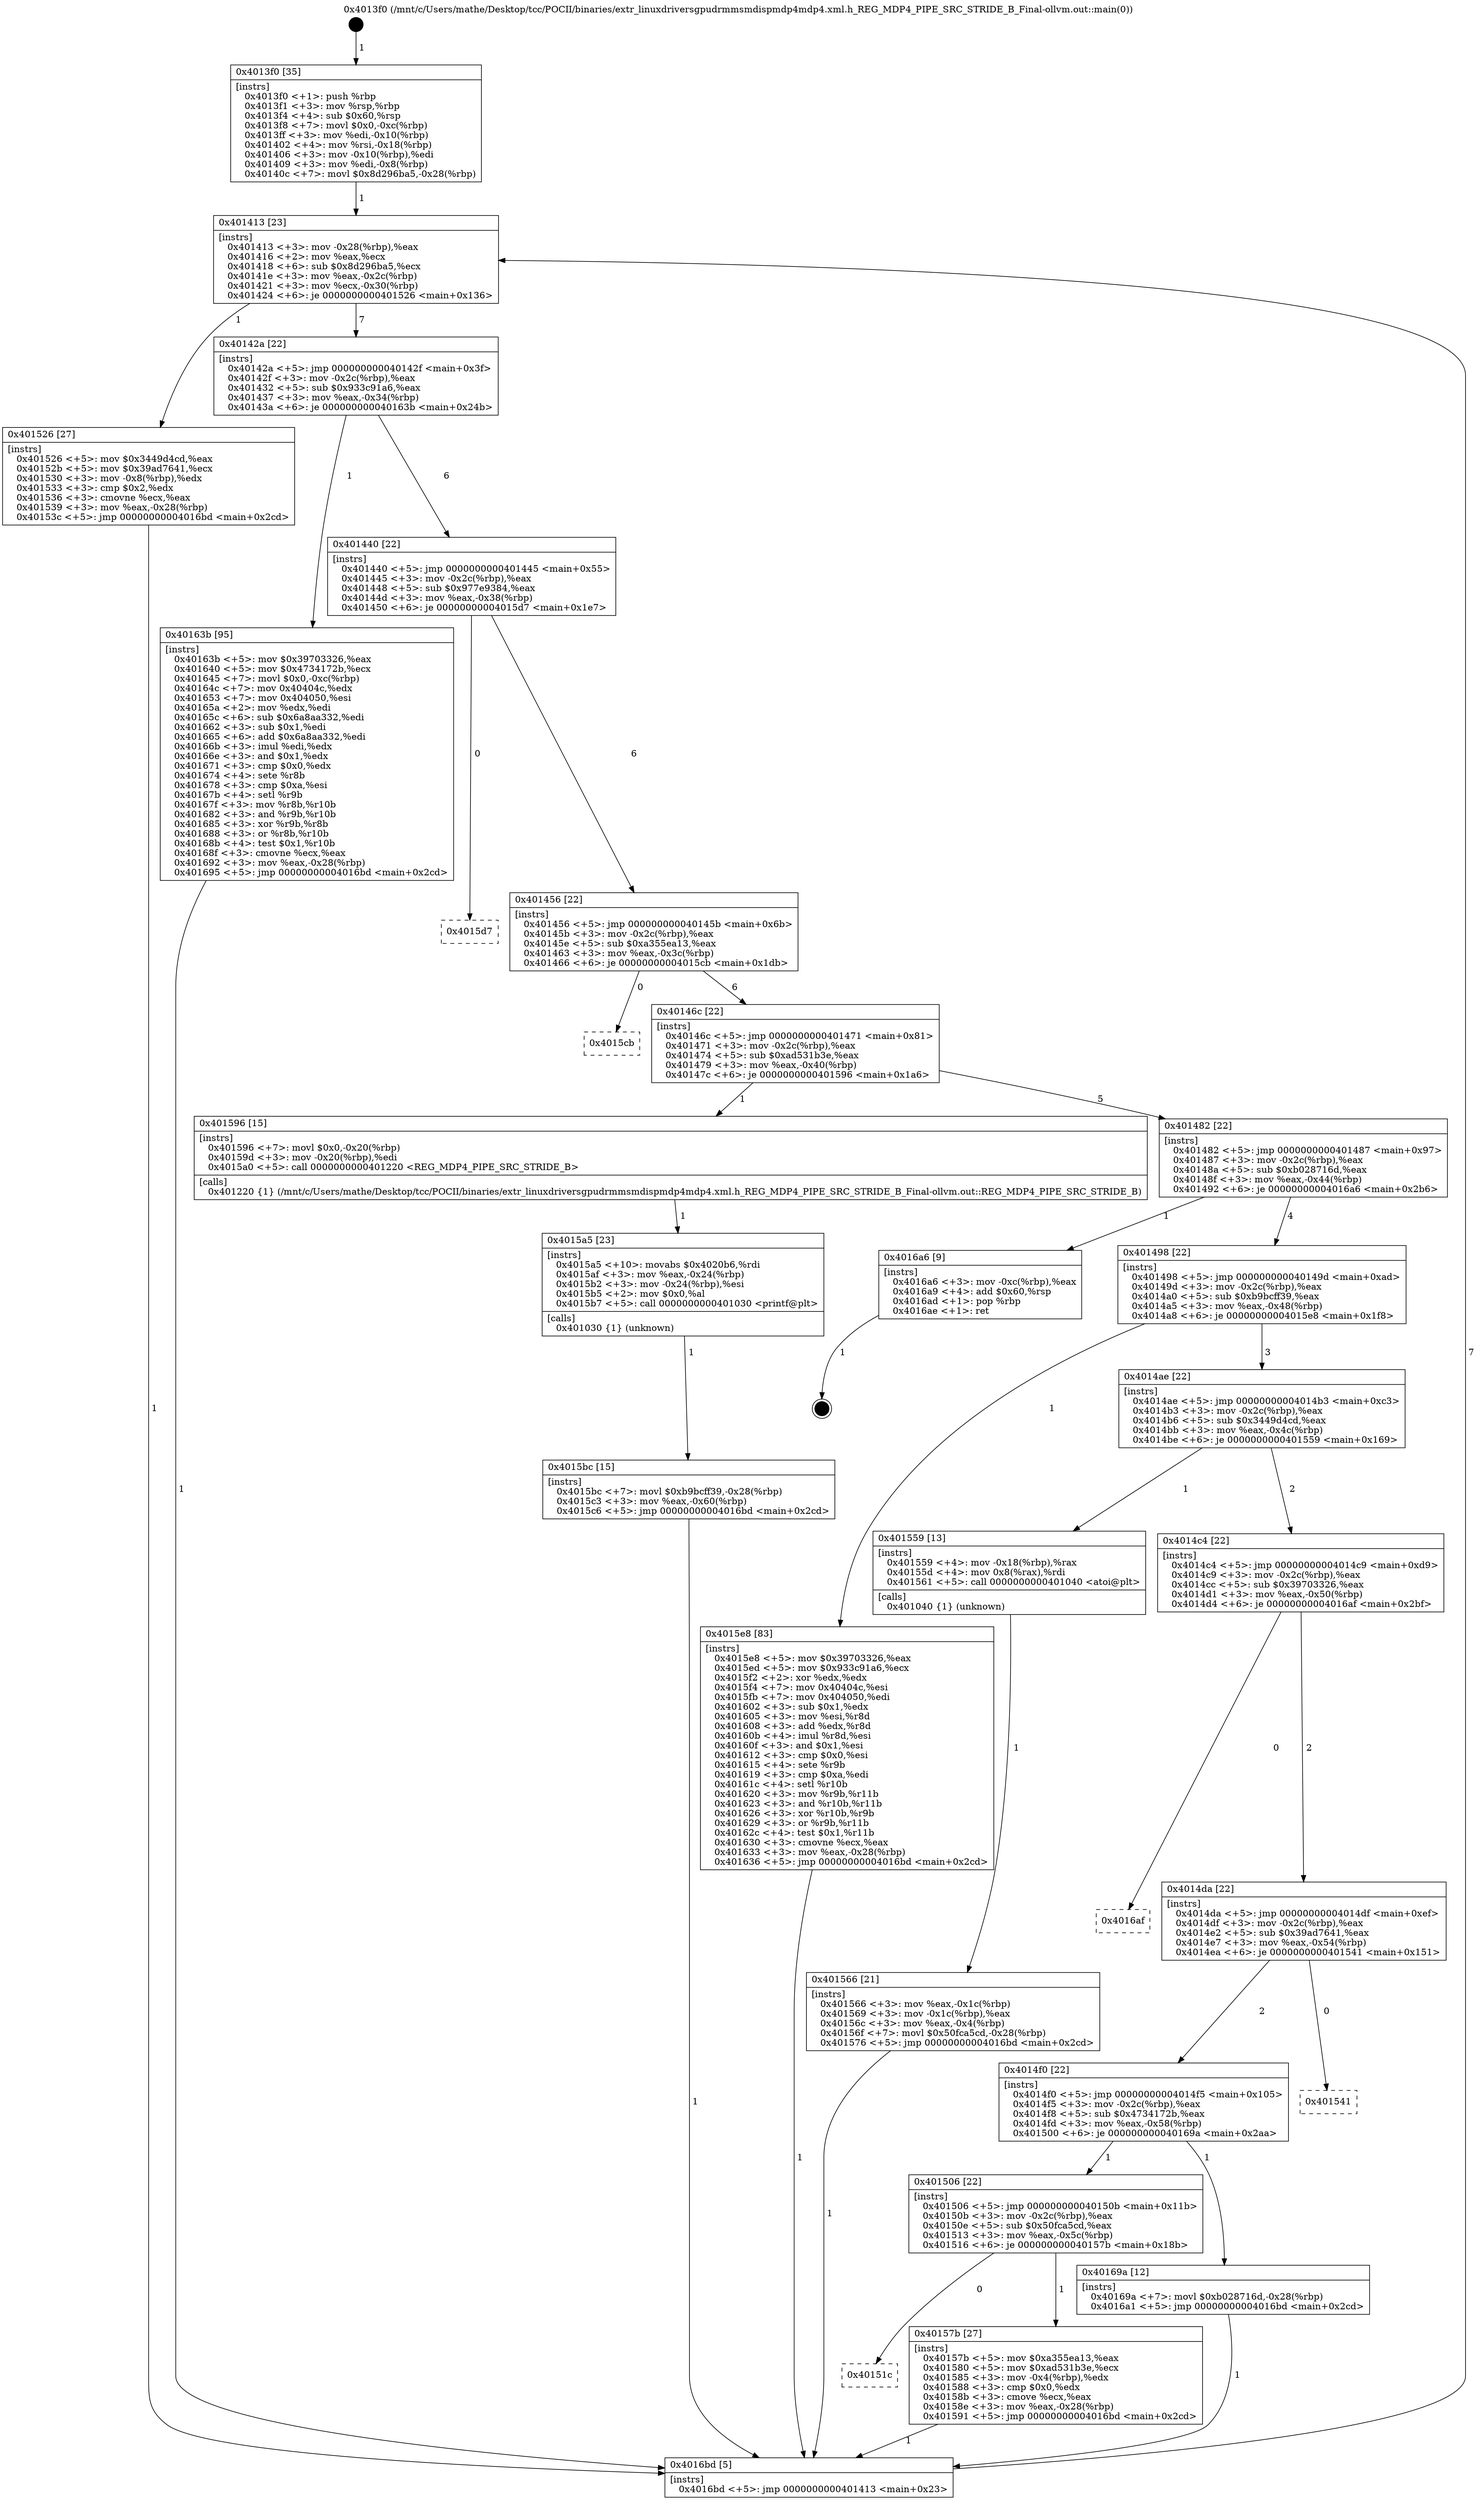 digraph "0x4013f0" {
  label = "0x4013f0 (/mnt/c/Users/mathe/Desktop/tcc/POCII/binaries/extr_linuxdriversgpudrmmsmdispmdp4mdp4.xml.h_REG_MDP4_PIPE_SRC_STRIDE_B_Final-ollvm.out::main(0))"
  labelloc = "t"
  node[shape=record]

  Entry [label="",width=0.3,height=0.3,shape=circle,fillcolor=black,style=filled]
  "0x401413" [label="{
     0x401413 [23]\l
     | [instrs]\l
     &nbsp;&nbsp;0x401413 \<+3\>: mov -0x28(%rbp),%eax\l
     &nbsp;&nbsp;0x401416 \<+2\>: mov %eax,%ecx\l
     &nbsp;&nbsp;0x401418 \<+6\>: sub $0x8d296ba5,%ecx\l
     &nbsp;&nbsp;0x40141e \<+3\>: mov %eax,-0x2c(%rbp)\l
     &nbsp;&nbsp;0x401421 \<+3\>: mov %ecx,-0x30(%rbp)\l
     &nbsp;&nbsp;0x401424 \<+6\>: je 0000000000401526 \<main+0x136\>\l
  }"]
  "0x401526" [label="{
     0x401526 [27]\l
     | [instrs]\l
     &nbsp;&nbsp;0x401526 \<+5\>: mov $0x3449d4cd,%eax\l
     &nbsp;&nbsp;0x40152b \<+5\>: mov $0x39ad7641,%ecx\l
     &nbsp;&nbsp;0x401530 \<+3\>: mov -0x8(%rbp),%edx\l
     &nbsp;&nbsp;0x401533 \<+3\>: cmp $0x2,%edx\l
     &nbsp;&nbsp;0x401536 \<+3\>: cmovne %ecx,%eax\l
     &nbsp;&nbsp;0x401539 \<+3\>: mov %eax,-0x28(%rbp)\l
     &nbsp;&nbsp;0x40153c \<+5\>: jmp 00000000004016bd \<main+0x2cd\>\l
  }"]
  "0x40142a" [label="{
     0x40142a [22]\l
     | [instrs]\l
     &nbsp;&nbsp;0x40142a \<+5\>: jmp 000000000040142f \<main+0x3f\>\l
     &nbsp;&nbsp;0x40142f \<+3\>: mov -0x2c(%rbp),%eax\l
     &nbsp;&nbsp;0x401432 \<+5\>: sub $0x933c91a6,%eax\l
     &nbsp;&nbsp;0x401437 \<+3\>: mov %eax,-0x34(%rbp)\l
     &nbsp;&nbsp;0x40143a \<+6\>: je 000000000040163b \<main+0x24b\>\l
  }"]
  "0x4016bd" [label="{
     0x4016bd [5]\l
     | [instrs]\l
     &nbsp;&nbsp;0x4016bd \<+5\>: jmp 0000000000401413 \<main+0x23\>\l
  }"]
  "0x4013f0" [label="{
     0x4013f0 [35]\l
     | [instrs]\l
     &nbsp;&nbsp;0x4013f0 \<+1\>: push %rbp\l
     &nbsp;&nbsp;0x4013f1 \<+3\>: mov %rsp,%rbp\l
     &nbsp;&nbsp;0x4013f4 \<+4\>: sub $0x60,%rsp\l
     &nbsp;&nbsp;0x4013f8 \<+7\>: movl $0x0,-0xc(%rbp)\l
     &nbsp;&nbsp;0x4013ff \<+3\>: mov %edi,-0x10(%rbp)\l
     &nbsp;&nbsp;0x401402 \<+4\>: mov %rsi,-0x18(%rbp)\l
     &nbsp;&nbsp;0x401406 \<+3\>: mov -0x10(%rbp),%edi\l
     &nbsp;&nbsp;0x401409 \<+3\>: mov %edi,-0x8(%rbp)\l
     &nbsp;&nbsp;0x40140c \<+7\>: movl $0x8d296ba5,-0x28(%rbp)\l
  }"]
  Exit [label="",width=0.3,height=0.3,shape=circle,fillcolor=black,style=filled,peripheries=2]
  "0x40163b" [label="{
     0x40163b [95]\l
     | [instrs]\l
     &nbsp;&nbsp;0x40163b \<+5\>: mov $0x39703326,%eax\l
     &nbsp;&nbsp;0x401640 \<+5\>: mov $0x4734172b,%ecx\l
     &nbsp;&nbsp;0x401645 \<+7\>: movl $0x0,-0xc(%rbp)\l
     &nbsp;&nbsp;0x40164c \<+7\>: mov 0x40404c,%edx\l
     &nbsp;&nbsp;0x401653 \<+7\>: mov 0x404050,%esi\l
     &nbsp;&nbsp;0x40165a \<+2\>: mov %edx,%edi\l
     &nbsp;&nbsp;0x40165c \<+6\>: sub $0x6a8aa332,%edi\l
     &nbsp;&nbsp;0x401662 \<+3\>: sub $0x1,%edi\l
     &nbsp;&nbsp;0x401665 \<+6\>: add $0x6a8aa332,%edi\l
     &nbsp;&nbsp;0x40166b \<+3\>: imul %edi,%edx\l
     &nbsp;&nbsp;0x40166e \<+3\>: and $0x1,%edx\l
     &nbsp;&nbsp;0x401671 \<+3\>: cmp $0x0,%edx\l
     &nbsp;&nbsp;0x401674 \<+4\>: sete %r8b\l
     &nbsp;&nbsp;0x401678 \<+3\>: cmp $0xa,%esi\l
     &nbsp;&nbsp;0x40167b \<+4\>: setl %r9b\l
     &nbsp;&nbsp;0x40167f \<+3\>: mov %r8b,%r10b\l
     &nbsp;&nbsp;0x401682 \<+3\>: and %r9b,%r10b\l
     &nbsp;&nbsp;0x401685 \<+3\>: xor %r9b,%r8b\l
     &nbsp;&nbsp;0x401688 \<+3\>: or %r8b,%r10b\l
     &nbsp;&nbsp;0x40168b \<+4\>: test $0x1,%r10b\l
     &nbsp;&nbsp;0x40168f \<+3\>: cmovne %ecx,%eax\l
     &nbsp;&nbsp;0x401692 \<+3\>: mov %eax,-0x28(%rbp)\l
     &nbsp;&nbsp;0x401695 \<+5\>: jmp 00000000004016bd \<main+0x2cd\>\l
  }"]
  "0x401440" [label="{
     0x401440 [22]\l
     | [instrs]\l
     &nbsp;&nbsp;0x401440 \<+5\>: jmp 0000000000401445 \<main+0x55\>\l
     &nbsp;&nbsp;0x401445 \<+3\>: mov -0x2c(%rbp),%eax\l
     &nbsp;&nbsp;0x401448 \<+5\>: sub $0x977e9384,%eax\l
     &nbsp;&nbsp;0x40144d \<+3\>: mov %eax,-0x38(%rbp)\l
     &nbsp;&nbsp;0x401450 \<+6\>: je 00000000004015d7 \<main+0x1e7\>\l
  }"]
  "0x4015bc" [label="{
     0x4015bc [15]\l
     | [instrs]\l
     &nbsp;&nbsp;0x4015bc \<+7\>: movl $0xb9bcff39,-0x28(%rbp)\l
     &nbsp;&nbsp;0x4015c3 \<+3\>: mov %eax,-0x60(%rbp)\l
     &nbsp;&nbsp;0x4015c6 \<+5\>: jmp 00000000004016bd \<main+0x2cd\>\l
  }"]
  "0x4015d7" [label="{
     0x4015d7\l
  }", style=dashed]
  "0x401456" [label="{
     0x401456 [22]\l
     | [instrs]\l
     &nbsp;&nbsp;0x401456 \<+5\>: jmp 000000000040145b \<main+0x6b\>\l
     &nbsp;&nbsp;0x40145b \<+3\>: mov -0x2c(%rbp),%eax\l
     &nbsp;&nbsp;0x40145e \<+5\>: sub $0xa355ea13,%eax\l
     &nbsp;&nbsp;0x401463 \<+3\>: mov %eax,-0x3c(%rbp)\l
     &nbsp;&nbsp;0x401466 \<+6\>: je 00000000004015cb \<main+0x1db\>\l
  }"]
  "0x4015a5" [label="{
     0x4015a5 [23]\l
     | [instrs]\l
     &nbsp;&nbsp;0x4015a5 \<+10\>: movabs $0x4020b6,%rdi\l
     &nbsp;&nbsp;0x4015af \<+3\>: mov %eax,-0x24(%rbp)\l
     &nbsp;&nbsp;0x4015b2 \<+3\>: mov -0x24(%rbp),%esi\l
     &nbsp;&nbsp;0x4015b5 \<+2\>: mov $0x0,%al\l
     &nbsp;&nbsp;0x4015b7 \<+5\>: call 0000000000401030 \<printf@plt\>\l
     | [calls]\l
     &nbsp;&nbsp;0x401030 \{1\} (unknown)\l
  }"]
  "0x4015cb" [label="{
     0x4015cb\l
  }", style=dashed]
  "0x40146c" [label="{
     0x40146c [22]\l
     | [instrs]\l
     &nbsp;&nbsp;0x40146c \<+5\>: jmp 0000000000401471 \<main+0x81\>\l
     &nbsp;&nbsp;0x401471 \<+3\>: mov -0x2c(%rbp),%eax\l
     &nbsp;&nbsp;0x401474 \<+5\>: sub $0xad531b3e,%eax\l
     &nbsp;&nbsp;0x401479 \<+3\>: mov %eax,-0x40(%rbp)\l
     &nbsp;&nbsp;0x40147c \<+6\>: je 0000000000401596 \<main+0x1a6\>\l
  }"]
  "0x40151c" [label="{
     0x40151c\l
  }", style=dashed]
  "0x401596" [label="{
     0x401596 [15]\l
     | [instrs]\l
     &nbsp;&nbsp;0x401596 \<+7\>: movl $0x0,-0x20(%rbp)\l
     &nbsp;&nbsp;0x40159d \<+3\>: mov -0x20(%rbp),%edi\l
     &nbsp;&nbsp;0x4015a0 \<+5\>: call 0000000000401220 \<REG_MDP4_PIPE_SRC_STRIDE_B\>\l
     | [calls]\l
     &nbsp;&nbsp;0x401220 \{1\} (/mnt/c/Users/mathe/Desktop/tcc/POCII/binaries/extr_linuxdriversgpudrmmsmdispmdp4mdp4.xml.h_REG_MDP4_PIPE_SRC_STRIDE_B_Final-ollvm.out::REG_MDP4_PIPE_SRC_STRIDE_B)\l
  }"]
  "0x401482" [label="{
     0x401482 [22]\l
     | [instrs]\l
     &nbsp;&nbsp;0x401482 \<+5\>: jmp 0000000000401487 \<main+0x97\>\l
     &nbsp;&nbsp;0x401487 \<+3\>: mov -0x2c(%rbp),%eax\l
     &nbsp;&nbsp;0x40148a \<+5\>: sub $0xb028716d,%eax\l
     &nbsp;&nbsp;0x40148f \<+3\>: mov %eax,-0x44(%rbp)\l
     &nbsp;&nbsp;0x401492 \<+6\>: je 00000000004016a6 \<main+0x2b6\>\l
  }"]
  "0x40157b" [label="{
     0x40157b [27]\l
     | [instrs]\l
     &nbsp;&nbsp;0x40157b \<+5\>: mov $0xa355ea13,%eax\l
     &nbsp;&nbsp;0x401580 \<+5\>: mov $0xad531b3e,%ecx\l
     &nbsp;&nbsp;0x401585 \<+3\>: mov -0x4(%rbp),%edx\l
     &nbsp;&nbsp;0x401588 \<+3\>: cmp $0x0,%edx\l
     &nbsp;&nbsp;0x40158b \<+3\>: cmove %ecx,%eax\l
     &nbsp;&nbsp;0x40158e \<+3\>: mov %eax,-0x28(%rbp)\l
     &nbsp;&nbsp;0x401591 \<+5\>: jmp 00000000004016bd \<main+0x2cd\>\l
  }"]
  "0x4016a6" [label="{
     0x4016a6 [9]\l
     | [instrs]\l
     &nbsp;&nbsp;0x4016a6 \<+3\>: mov -0xc(%rbp),%eax\l
     &nbsp;&nbsp;0x4016a9 \<+4\>: add $0x60,%rsp\l
     &nbsp;&nbsp;0x4016ad \<+1\>: pop %rbp\l
     &nbsp;&nbsp;0x4016ae \<+1\>: ret\l
  }"]
  "0x401498" [label="{
     0x401498 [22]\l
     | [instrs]\l
     &nbsp;&nbsp;0x401498 \<+5\>: jmp 000000000040149d \<main+0xad\>\l
     &nbsp;&nbsp;0x40149d \<+3\>: mov -0x2c(%rbp),%eax\l
     &nbsp;&nbsp;0x4014a0 \<+5\>: sub $0xb9bcff39,%eax\l
     &nbsp;&nbsp;0x4014a5 \<+3\>: mov %eax,-0x48(%rbp)\l
     &nbsp;&nbsp;0x4014a8 \<+6\>: je 00000000004015e8 \<main+0x1f8\>\l
  }"]
  "0x401506" [label="{
     0x401506 [22]\l
     | [instrs]\l
     &nbsp;&nbsp;0x401506 \<+5\>: jmp 000000000040150b \<main+0x11b\>\l
     &nbsp;&nbsp;0x40150b \<+3\>: mov -0x2c(%rbp),%eax\l
     &nbsp;&nbsp;0x40150e \<+5\>: sub $0x50fca5cd,%eax\l
     &nbsp;&nbsp;0x401513 \<+3\>: mov %eax,-0x5c(%rbp)\l
     &nbsp;&nbsp;0x401516 \<+6\>: je 000000000040157b \<main+0x18b\>\l
  }"]
  "0x4015e8" [label="{
     0x4015e8 [83]\l
     | [instrs]\l
     &nbsp;&nbsp;0x4015e8 \<+5\>: mov $0x39703326,%eax\l
     &nbsp;&nbsp;0x4015ed \<+5\>: mov $0x933c91a6,%ecx\l
     &nbsp;&nbsp;0x4015f2 \<+2\>: xor %edx,%edx\l
     &nbsp;&nbsp;0x4015f4 \<+7\>: mov 0x40404c,%esi\l
     &nbsp;&nbsp;0x4015fb \<+7\>: mov 0x404050,%edi\l
     &nbsp;&nbsp;0x401602 \<+3\>: sub $0x1,%edx\l
     &nbsp;&nbsp;0x401605 \<+3\>: mov %esi,%r8d\l
     &nbsp;&nbsp;0x401608 \<+3\>: add %edx,%r8d\l
     &nbsp;&nbsp;0x40160b \<+4\>: imul %r8d,%esi\l
     &nbsp;&nbsp;0x40160f \<+3\>: and $0x1,%esi\l
     &nbsp;&nbsp;0x401612 \<+3\>: cmp $0x0,%esi\l
     &nbsp;&nbsp;0x401615 \<+4\>: sete %r9b\l
     &nbsp;&nbsp;0x401619 \<+3\>: cmp $0xa,%edi\l
     &nbsp;&nbsp;0x40161c \<+4\>: setl %r10b\l
     &nbsp;&nbsp;0x401620 \<+3\>: mov %r9b,%r11b\l
     &nbsp;&nbsp;0x401623 \<+3\>: and %r10b,%r11b\l
     &nbsp;&nbsp;0x401626 \<+3\>: xor %r10b,%r9b\l
     &nbsp;&nbsp;0x401629 \<+3\>: or %r9b,%r11b\l
     &nbsp;&nbsp;0x40162c \<+4\>: test $0x1,%r11b\l
     &nbsp;&nbsp;0x401630 \<+3\>: cmovne %ecx,%eax\l
     &nbsp;&nbsp;0x401633 \<+3\>: mov %eax,-0x28(%rbp)\l
     &nbsp;&nbsp;0x401636 \<+5\>: jmp 00000000004016bd \<main+0x2cd\>\l
  }"]
  "0x4014ae" [label="{
     0x4014ae [22]\l
     | [instrs]\l
     &nbsp;&nbsp;0x4014ae \<+5\>: jmp 00000000004014b3 \<main+0xc3\>\l
     &nbsp;&nbsp;0x4014b3 \<+3\>: mov -0x2c(%rbp),%eax\l
     &nbsp;&nbsp;0x4014b6 \<+5\>: sub $0x3449d4cd,%eax\l
     &nbsp;&nbsp;0x4014bb \<+3\>: mov %eax,-0x4c(%rbp)\l
     &nbsp;&nbsp;0x4014be \<+6\>: je 0000000000401559 \<main+0x169\>\l
  }"]
  "0x40169a" [label="{
     0x40169a [12]\l
     | [instrs]\l
     &nbsp;&nbsp;0x40169a \<+7\>: movl $0xb028716d,-0x28(%rbp)\l
     &nbsp;&nbsp;0x4016a1 \<+5\>: jmp 00000000004016bd \<main+0x2cd\>\l
  }"]
  "0x401559" [label="{
     0x401559 [13]\l
     | [instrs]\l
     &nbsp;&nbsp;0x401559 \<+4\>: mov -0x18(%rbp),%rax\l
     &nbsp;&nbsp;0x40155d \<+4\>: mov 0x8(%rax),%rdi\l
     &nbsp;&nbsp;0x401561 \<+5\>: call 0000000000401040 \<atoi@plt\>\l
     | [calls]\l
     &nbsp;&nbsp;0x401040 \{1\} (unknown)\l
  }"]
  "0x4014c4" [label="{
     0x4014c4 [22]\l
     | [instrs]\l
     &nbsp;&nbsp;0x4014c4 \<+5\>: jmp 00000000004014c9 \<main+0xd9\>\l
     &nbsp;&nbsp;0x4014c9 \<+3\>: mov -0x2c(%rbp),%eax\l
     &nbsp;&nbsp;0x4014cc \<+5\>: sub $0x39703326,%eax\l
     &nbsp;&nbsp;0x4014d1 \<+3\>: mov %eax,-0x50(%rbp)\l
     &nbsp;&nbsp;0x4014d4 \<+6\>: je 00000000004016af \<main+0x2bf\>\l
  }"]
  "0x401566" [label="{
     0x401566 [21]\l
     | [instrs]\l
     &nbsp;&nbsp;0x401566 \<+3\>: mov %eax,-0x1c(%rbp)\l
     &nbsp;&nbsp;0x401569 \<+3\>: mov -0x1c(%rbp),%eax\l
     &nbsp;&nbsp;0x40156c \<+3\>: mov %eax,-0x4(%rbp)\l
     &nbsp;&nbsp;0x40156f \<+7\>: movl $0x50fca5cd,-0x28(%rbp)\l
     &nbsp;&nbsp;0x401576 \<+5\>: jmp 00000000004016bd \<main+0x2cd\>\l
  }"]
  "0x4014f0" [label="{
     0x4014f0 [22]\l
     | [instrs]\l
     &nbsp;&nbsp;0x4014f0 \<+5\>: jmp 00000000004014f5 \<main+0x105\>\l
     &nbsp;&nbsp;0x4014f5 \<+3\>: mov -0x2c(%rbp),%eax\l
     &nbsp;&nbsp;0x4014f8 \<+5\>: sub $0x4734172b,%eax\l
     &nbsp;&nbsp;0x4014fd \<+3\>: mov %eax,-0x58(%rbp)\l
     &nbsp;&nbsp;0x401500 \<+6\>: je 000000000040169a \<main+0x2aa\>\l
  }"]
  "0x4016af" [label="{
     0x4016af\l
  }", style=dashed]
  "0x4014da" [label="{
     0x4014da [22]\l
     | [instrs]\l
     &nbsp;&nbsp;0x4014da \<+5\>: jmp 00000000004014df \<main+0xef\>\l
     &nbsp;&nbsp;0x4014df \<+3\>: mov -0x2c(%rbp),%eax\l
     &nbsp;&nbsp;0x4014e2 \<+5\>: sub $0x39ad7641,%eax\l
     &nbsp;&nbsp;0x4014e7 \<+3\>: mov %eax,-0x54(%rbp)\l
     &nbsp;&nbsp;0x4014ea \<+6\>: je 0000000000401541 \<main+0x151\>\l
  }"]
  "0x401541" [label="{
     0x401541\l
  }", style=dashed]
  Entry -> "0x4013f0" [label=" 1"]
  "0x401413" -> "0x401526" [label=" 1"]
  "0x401413" -> "0x40142a" [label=" 7"]
  "0x401526" -> "0x4016bd" [label=" 1"]
  "0x4013f0" -> "0x401413" [label=" 1"]
  "0x4016bd" -> "0x401413" [label=" 7"]
  "0x4016a6" -> Exit [label=" 1"]
  "0x40142a" -> "0x40163b" [label=" 1"]
  "0x40142a" -> "0x401440" [label=" 6"]
  "0x40169a" -> "0x4016bd" [label=" 1"]
  "0x401440" -> "0x4015d7" [label=" 0"]
  "0x401440" -> "0x401456" [label=" 6"]
  "0x40163b" -> "0x4016bd" [label=" 1"]
  "0x401456" -> "0x4015cb" [label=" 0"]
  "0x401456" -> "0x40146c" [label=" 6"]
  "0x4015e8" -> "0x4016bd" [label=" 1"]
  "0x40146c" -> "0x401596" [label=" 1"]
  "0x40146c" -> "0x401482" [label=" 5"]
  "0x4015bc" -> "0x4016bd" [label=" 1"]
  "0x401482" -> "0x4016a6" [label=" 1"]
  "0x401482" -> "0x401498" [label=" 4"]
  "0x4015a5" -> "0x4015bc" [label=" 1"]
  "0x401498" -> "0x4015e8" [label=" 1"]
  "0x401498" -> "0x4014ae" [label=" 3"]
  "0x40157b" -> "0x4016bd" [label=" 1"]
  "0x4014ae" -> "0x401559" [label=" 1"]
  "0x4014ae" -> "0x4014c4" [label=" 2"]
  "0x401559" -> "0x401566" [label=" 1"]
  "0x401566" -> "0x4016bd" [label=" 1"]
  "0x401506" -> "0x40151c" [label=" 0"]
  "0x4014c4" -> "0x4016af" [label=" 0"]
  "0x4014c4" -> "0x4014da" [label=" 2"]
  "0x401596" -> "0x4015a5" [label=" 1"]
  "0x4014da" -> "0x401541" [label=" 0"]
  "0x4014da" -> "0x4014f0" [label=" 2"]
  "0x401506" -> "0x40157b" [label=" 1"]
  "0x4014f0" -> "0x40169a" [label=" 1"]
  "0x4014f0" -> "0x401506" [label=" 1"]
}
